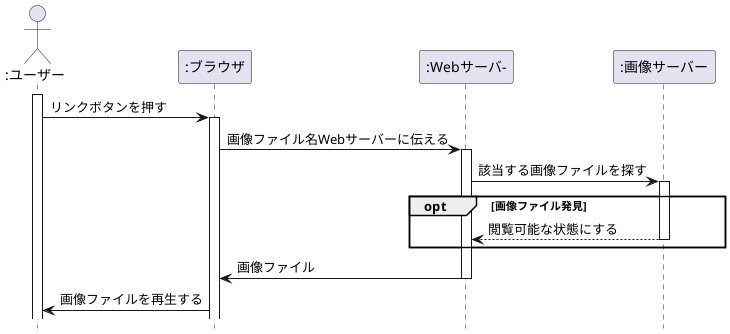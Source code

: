 @startuml a
hide footbox
actor ":ユーザー" as user
participant ":ブラウザ" as browser
participant ":Webサーバ-" as web
participant ":画像サーバー" as image

activate user
user -> browser :リンクボタンを押す
activate browser
browser -> web :画像ファイル名Webサーバーに伝える
activate web
web -> image :該当する画像ファイルを探す
opt 画像ファイル発見
activate image
web <-- image :閲覧可能な状態にする
deactivate image
end alt                    
browser <- web :画像ファイル
deactivate web
user <- browser :画像ファイルを再生する
@enduml
